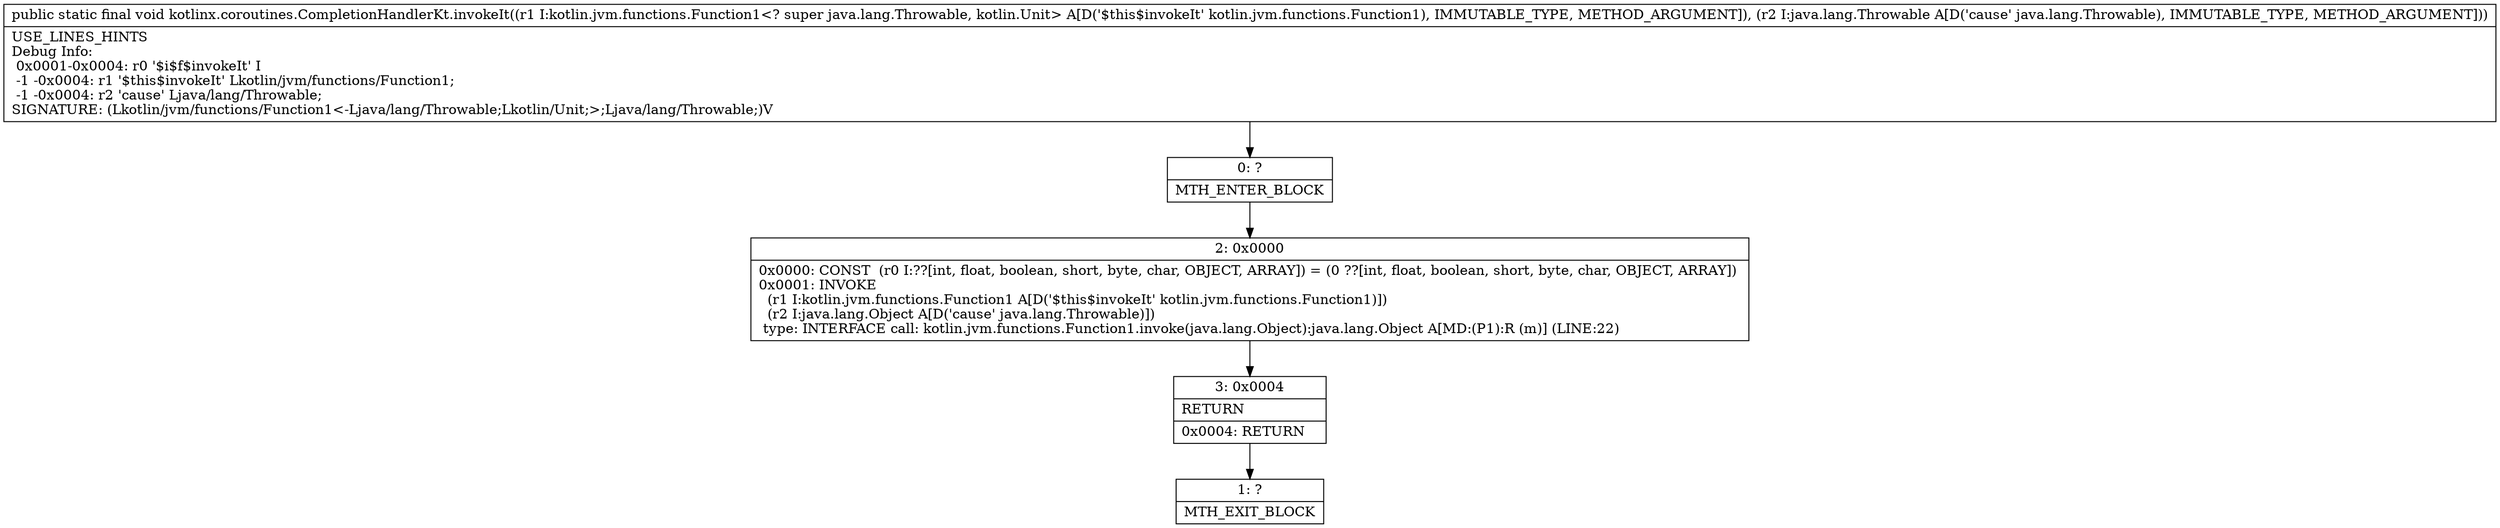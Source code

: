digraph "CFG forkotlinx.coroutines.CompletionHandlerKt.invokeIt(Lkotlin\/jvm\/functions\/Function1;Ljava\/lang\/Throwable;)V" {
Node_0 [shape=record,label="{0\:\ ?|MTH_ENTER_BLOCK\l}"];
Node_2 [shape=record,label="{2\:\ 0x0000|0x0000: CONST  (r0 I:??[int, float, boolean, short, byte, char, OBJECT, ARRAY]) = (0 ??[int, float, boolean, short, byte, char, OBJECT, ARRAY]) \l0x0001: INVOKE  \l  (r1 I:kotlin.jvm.functions.Function1 A[D('$this$invokeIt' kotlin.jvm.functions.Function1)])\l  (r2 I:java.lang.Object A[D('cause' java.lang.Throwable)])\l type: INTERFACE call: kotlin.jvm.functions.Function1.invoke(java.lang.Object):java.lang.Object A[MD:(P1):R (m)] (LINE:22)\l}"];
Node_3 [shape=record,label="{3\:\ 0x0004|RETURN\l|0x0004: RETURN   \l}"];
Node_1 [shape=record,label="{1\:\ ?|MTH_EXIT_BLOCK\l}"];
MethodNode[shape=record,label="{public static final void kotlinx.coroutines.CompletionHandlerKt.invokeIt((r1 I:kotlin.jvm.functions.Function1\<? super java.lang.Throwable, kotlin.Unit\> A[D('$this$invokeIt' kotlin.jvm.functions.Function1), IMMUTABLE_TYPE, METHOD_ARGUMENT]), (r2 I:java.lang.Throwable A[D('cause' java.lang.Throwable), IMMUTABLE_TYPE, METHOD_ARGUMENT]))  | USE_LINES_HINTS\lDebug Info:\l  0x0001\-0x0004: r0 '$i$f$invokeIt' I\l  \-1 \-0x0004: r1 '$this$invokeIt' Lkotlin\/jvm\/functions\/Function1;\l  \-1 \-0x0004: r2 'cause' Ljava\/lang\/Throwable;\lSIGNATURE: (Lkotlin\/jvm\/functions\/Function1\<\-Ljava\/lang\/Throwable;Lkotlin\/Unit;\>;Ljava\/lang\/Throwable;)V\l}"];
MethodNode -> Node_0;Node_0 -> Node_2;
Node_2 -> Node_3;
Node_3 -> Node_1;
}

